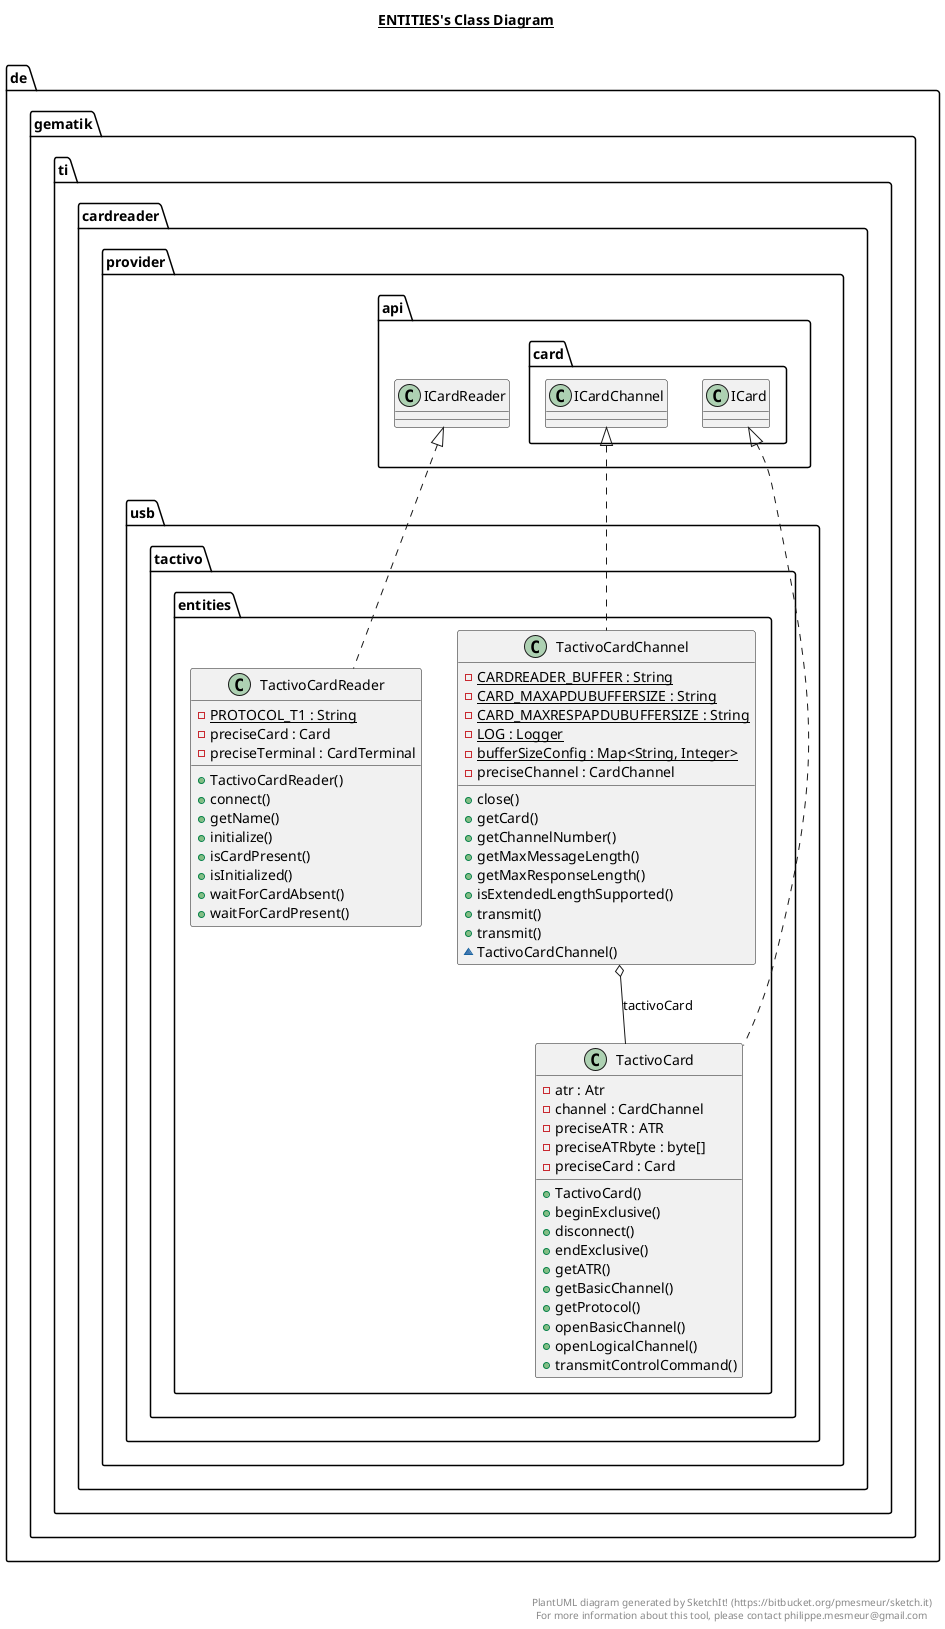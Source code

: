 @startuml

title __ENTITIES's Class Diagram__\n

  namespace de.gematik.ti.cardreader.provider.usb.tactivo {
    namespace entities {
      class de.gematik.ti.cardreader.provider.usb.tactivo.entities.TactivoCard {
          - atr : Atr
          - channel : CardChannel
          - preciseATR : ATR
          - preciseATRbyte : byte[]
          - preciseCard : Card
          + TactivoCard()
          + beginExclusive()
          + disconnect()
          + endExclusive()
          + getATR()
          + getBasicChannel()
          + getProtocol()
          + openBasicChannel()
          + openLogicalChannel()
          + transmitControlCommand()
      }
    }
  }
  

  namespace de.gematik.ti.cardreader.provider.usb.tactivo {
    namespace entities {
      class de.gematik.ti.cardreader.provider.usb.tactivo.entities.TactivoCardChannel {
          {static} - CARDREADER_BUFFER : String
          {static} - CARD_MAXAPDUBUFFERSIZE : String
          {static} - CARD_MAXRESPAPDUBUFFERSIZE : String
          {static} - LOG : Logger
          {static} - bufferSizeConfig : Map<String, Integer>
          - preciseChannel : CardChannel
          + close()
          + getCard()
          + getChannelNumber()
          + getMaxMessageLength()
          + getMaxResponseLength()
          + isExtendedLengthSupported()
          + transmit()
          + transmit()
          ~ TactivoCardChannel()
      }
    }
  }
  

  namespace de.gematik.ti.cardreader.provider.usb.tactivo {
    namespace entities {
      class de.gematik.ti.cardreader.provider.usb.tactivo.entities.TactivoCardReader {
          {static} - PROTOCOL_T1 : String
          - preciseCard : Card
          - preciseTerminal : CardTerminal
          + TactivoCardReader()
          + connect()
          + getName()
          + initialize()
          + isCardPresent()
          + isInitialized()
          + waitForCardAbsent()
          + waitForCardPresent()
      }
    }
  }
  

  de.gematik.ti.cardreader.provider.usb.tactivo.entities.TactivoCard .up.|> de.gematik.ti.cardreader.provider.api.card.ICard
  de.gematik.ti.cardreader.provider.usb.tactivo.entities.TactivoCardChannel .up.|> de.gematik.ti.cardreader.provider.api.card.ICardChannel
  de.gematik.ti.cardreader.provider.usb.tactivo.entities.TactivoCardChannel o-- de.gematik.ti.cardreader.provider.usb.tactivo.entities.TactivoCard : tactivoCard
  de.gematik.ti.cardreader.provider.usb.tactivo.entities.TactivoCardReader .up.|> de.gematik.ti.cardreader.provider.api.ICardReader


right footer


PlantUML diagram generated by SketchIt! (https://bitbucket.org/pmesmeur/sketch.it)
For more information about this tool, please contact philippe.mesmeur@gmail.com
endfooter

@enduml
